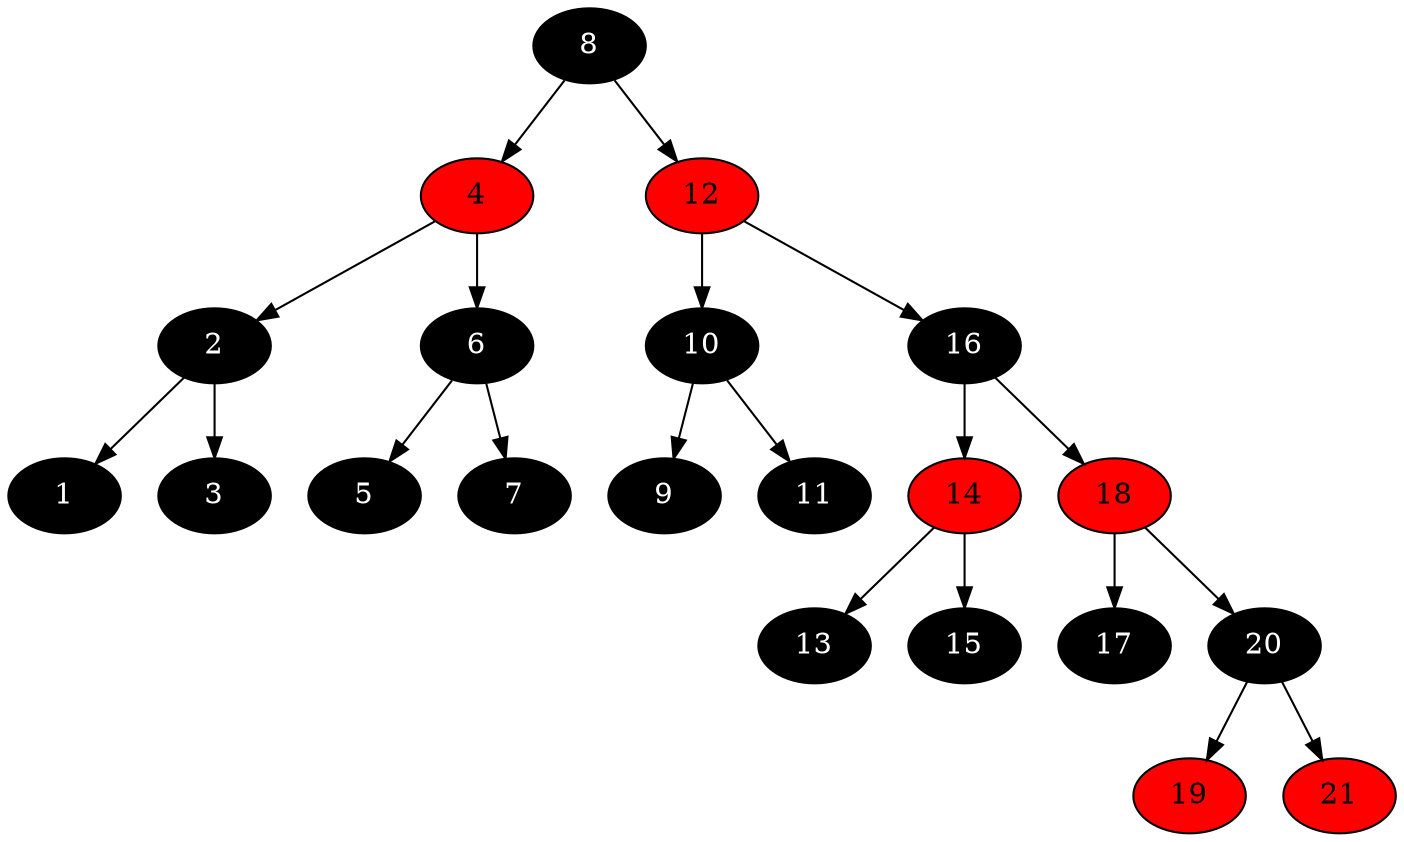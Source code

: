 digraph mentions {
8 -> 4
4 -> 2
2 -> 1
2 -> 3
4 -> 6
6 -> 5
6 -> 7
8 -> 12
12 -> 10
10 -> 9
10 -> 11
12 -> 16
16 -> 14
14 -> 13
14 -> 15
16 -> 18
18 -> 17
18 -> 20
20 -> 19
20 -> 21
8[style=filled, fillcolor=black, fontcolor=white]
4[style=filled, fillcolor=red]
2[style=filled, fillcolor=black, fontcolor=white]
1[style=filled, fillcolor=black, fontcolor=white]
3[style=filled, fillcolor=black, fontcolor=white]
6[style=filled, fillcolor=black, fontcolor=white]
5[style=filled, fillcolor=black, fontcolor=white]
7[style=filled, fillcolor=black, fontcolor=white]
12[style=filled, fillcolor=red]
10[style=filled, fillcolor=black, fontcolor=white]
9[style=filled, fillcolor=black, fontcolor=white]
11[style=filled, fillcolor=black, fontcolor=white]
16[style=filled, fillcolor=black, fontcolor=white]
14[style=filled, fillcolor=red]
13[style=filled, fillcolor=black, fontcolor=white]
15[style=filled, fillcolor=black, fontcolor=white]
18[style=filled, fillcolor=red]
17[style=filled, fillcolor=black, fontcolor=white]
20[style=filled, fillcolor=black, fontcolor=white]
19[style=filled, fillcolor=red]
21[style=filled, fillcolor=red]
}

